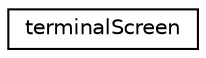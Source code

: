 digraph "Graphical Class Hierarchy"
{
 // LATEX_PDF_SIZE
  edge [fontname="Helvetica",fontsize="10",labelfontname="Helvetica",labelfontsize="10"];
  node [fontname="Helvetica",fontsize="10",shape=record];
  rankdir="LR";
  Node0 [label="terminalScreen",height=0.2,width=0.4,color="black", fillcolor="white", style="filled",URL="$classterminal_screen.html",tooltip=" "];
}
